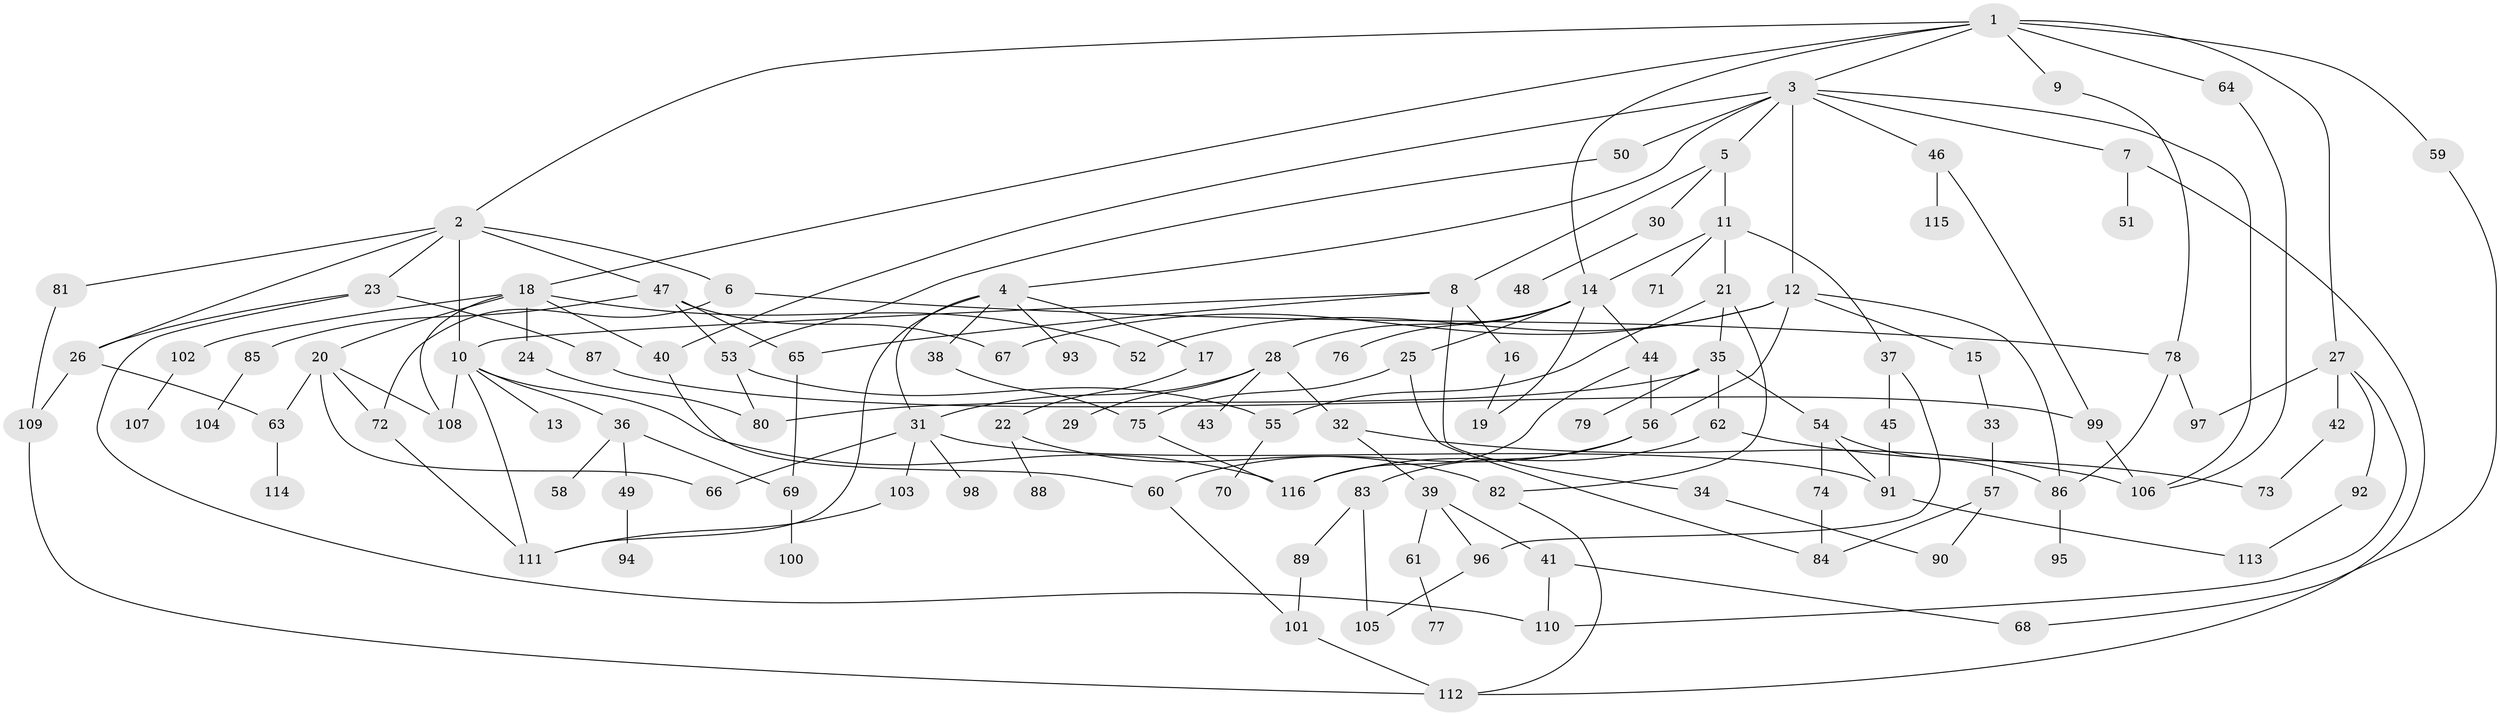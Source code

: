 // coarse degree distribution, {13: 0.013157894736842105, 8: 0.013157894736842105, 10: 0.013157894736842105, 6: 0.05263157894736842, 4: 0.14473684210526316, 3: 0.17105263157894737, 5: 0.10526315789473684, 2: 0.25, 9: 0.013157894736842105, 7: 0.02631578947368421, 1: 0.19736842105263158}
// Generated by graph-tools (version 1.1) at 2025/23/03/03/25 07:23:31]
// undirected, 116 vertices, 169 edges
graph export_dot {
graph [start="1"]
  node [color=gray90,style=filled];
  1;
  2;
  3;
  4;
  5;
  6;
  7;
  8;
  9;
  10;
  11;
  12;
  13;
  14;
  15;
  16;
  17;
  18;
  19;
  20;
  21;
  22;
  23;
  24;
  25;
  26;
  27;
  28;
  29;
  30;
  31;
  32;
  33;
  34;
  35;
  36;
  37;
  38;
  39;
  40;
  41;
  42;
  43;
  44;
  45;
  46;
  47;
  48;
  49;
  50;
  51;
  52;
  53;
  54;
  55;
  56;
  57;
  58;
  59;
  60;
  61;
  62;
  63;
  64;
  65;
  66;
  67;
  68;
  69;
  70;
  71;
  72;
  73;
  74;
  75;
  76;
  77;
  78;
  79;
  80;
  81;
  82;
  83;
  84;
  85;
  86;
  87;
  88;
  89;
  90;
  91;
  92;
  93;
  94;
  95;
  96;
  97;
  98;
  99;
  100;
  101;
  102;
  103;
  104;
  105;
  106;
  107;
  108;
  109;
  110;
  111;
  112;
  113;
  114;
  115;
  116;
  1 -- 2;
  1 -- 3;
  1 -- 9;
  1 -- 18;
  1 -- 27;
  1 -- 59;
  1 -- 64;
  1 -- 14;
  2 -- 6;
  2 -- 23;
  2 -- 47;
  2 -- 81;
  2 -- 10;
  2 -- 26;
  3 -- 4;
  3 -- 5;
  3 -- 7;
  3 -- 12;
  3 -- 40;
  3 -- 46;
  3 -- 50;
  3 -- 106;
  4 -- 17;
  4 -- 38;
  4 -- 93;
  4 -- 111;
  4 -- 31;
  5 -- 8;
  5 -- 11;
  5 -- 30;
  6 -- 72;
  6 -- 78;
  7 -- 51;
  7 -- 112;
  8 -- 10;
  8 -- 16;
  8 -- 34;
  8 -- 65;
  9 -- 78;
  10 -- 13;
  10 -- 36;
  10 -- 111;
  10 -- 116;
  10 -- 108;
  11 -- 14;
  11 -- 21;
  11 -- 37;
  11 -- 71;
  12 -- 15;
  12 -- 56;
  12 -- 86;
  12 -- 67;
  12 -- 52;
  14 -- 25;
  14 -- 28;
  14 -- 44;
  14 -- 76;
  14 -- 19;
  15 -- 33;
  16 -- 19;
  17 -- 22;
  18 -- 20;
  18 -- 24;
  18 -- 52;
  18 -- 102;
  18 -- 108;
  18 -- 40;
  20 -- 72;
  20 -- 108;
  20 -- 63;
  20 -- 66;
  21 -- 35;
  21 -- 55;
  21 -- 82;
  22 -- 82;
  22 -- 88;
  23 -- 26;
  23 -- 87;
  23 -- 110;
  24 -- 80;
  25 -- 75;
  25 -- 84;
  26 -- 63;
  26 -- 109;
  27 -- 42;
  27 -- 92;
  27 -- 97;
  27 -- 110;
  28 -- 29;
  28 -- 31;
  28 -- 32;
  28 -- 43;
  30 -- 48;
  31 -- 66;
  31 -- 98;
  31 -- 103;
  31 -- 91;
  32 -- 39;
  32 -- 106;
  33 -- 57;
  34 -- 90;
  35 -- 54;
  35 -- 62;
  35 -- 79;
  35 -- 80;
  36 -- 49;
  36 -- 58;
  36 -- 69;
  37 -- 45;
  37 -- 96;
  38 -- 75;
  39 -- 41;
  39 -- 61;
  39 -- 96;
  40 -- 60;
  41 -- 68;
  41 -- 110;
  42 -- 73;
  44 -- 56;
  44 -- 116;
  45 -- 91;
  46 -- 115;
  46 -- 99;
  47 -- 65;
  47 -- 67;
  47 -- 85;
  47 -- 53;
  49 -- 94;
  50 -- 53;
  53 -- 55;
  53 -- 80;
  54 -- 74;
  54 -- 91;
  54 -- 86;
  55 -- 70;
  56 -- 60;
  56 -- 83;
  57 -- 84;
  57 -- 90;
  59 -- 68;
  60 -- 101;
  61 -- 77;
  62 -- 116;
  62 -- 73;
  63 -- 114;
  64 -- 106;
  65 -- 69;
  69 -- 100;
  72 -- 111;
  74 -- 84;
  75 -- 116;
  78 -- 86;
  78 -- 97;
  81 -- 109;
  82 -- 112;
  83 -- 89;
  83 -- 105;
  85 -- 104;
  86 -- 95;
  87 -- 99;
  89 -- 101;
  91 -- 113;
  92 -- 113;
  96 -- 105;
  99 -- 106;
  101 -- 112;
  102 -- 107;
  103 -- 111;
  109 -- 112;
}
